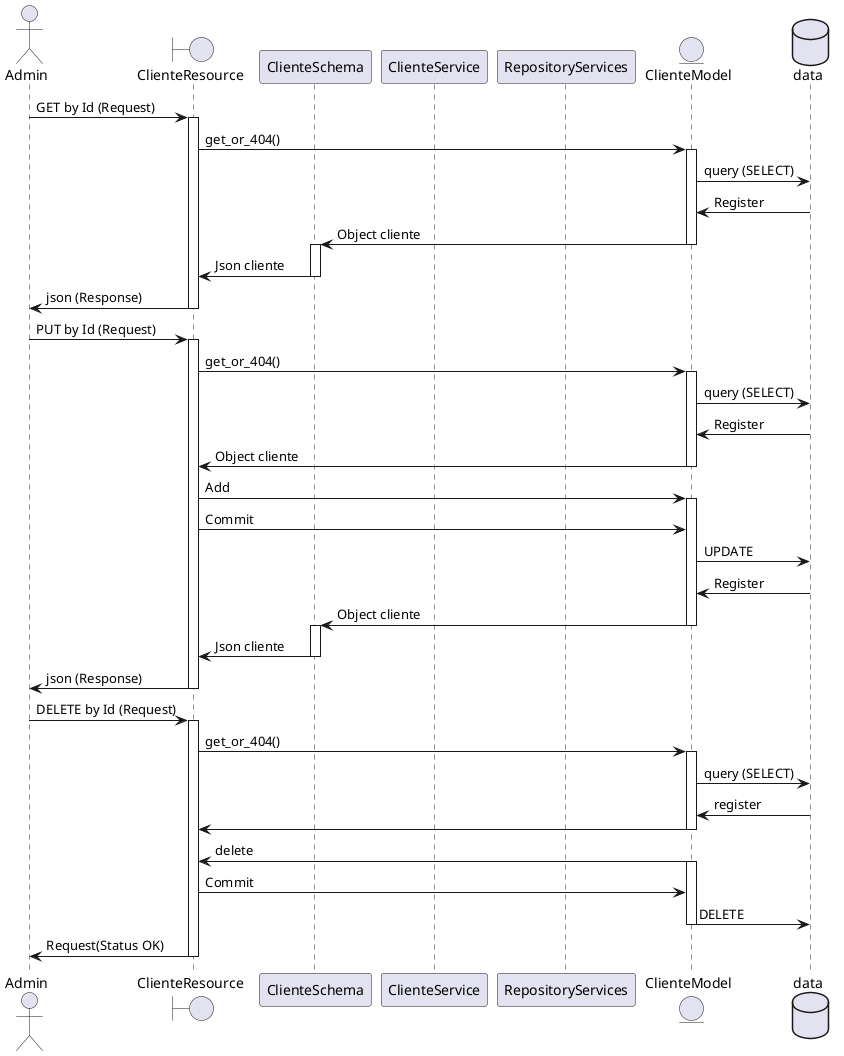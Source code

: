 @startuml
actor Admin
boundary ClienteResource
participant ClienteSchema
participant ClienteService
participant RepositoryServices
entity ClienteModel
database data

Admin -> ClienteResource: GET by Id (Request)
activate ClienteResource
ClienteResource -> ClienteModel: get_or_404() 
activate ClienteModel
ClienteModel -> data: query (SELECT)
ClienteModel <- data: Register
ClienteSchema <- ClienteModel: Object cliente
deactivate ClienteModel
activate ClienteSchema
ClienteResource <- ClienteSchema: Json cliente
deactivate ClienteSchema
Admin <- ClienteResource: json (Response)
deactivate ClienteResource

Admin -> ClienteResource: PUT by Id (Request)
activate ClienteResource
ClienteResource -> ClienteModel: get_or_404()
activate ClienteModel
ClienteModel -> data: query (SELECT)
ClienteModel <- data: Register
ClienteResource <- ClienteModel: Object cliente
deactivate ClienteModel
ClienteResource -> ClienteModel: Add
activate ClienteModel
ClienteResource -> ClienteModel: Commit
ClienteModel -> data: UPDATE
ClienteModel <- data: Register
ClienteSchema <- ClienteModel: Object cliente
deactivate ClienteModel
activate ClienteSchema
ClienteResource <- ClienteSchema: Json cliente
deactivate ClienteSchema
Admin <- ClienteResource: json (Response)
deactivate ClienteResource

Admin -> ClienteResource: DELETE by Id (Request)
activate ClienteResource
ClienteResource -> ClienteModel: get_or_404()
activate ClienteModel
ClienteModel -> data: query (SELECT)
ClienteModel <- data: register
ClienteResource <- ClienteModel
deactivate ClienteModel
ClienteResource <- ClienteModel: delete
activate ClienteModel
ClienteResource -> ClienteModel: Commit
ClienteModel -> data: DELETE
deactivate ClienteModel
Admin <- ClienteResource: Request(Status OK)
deactivate ClienteResource
@enduml 
